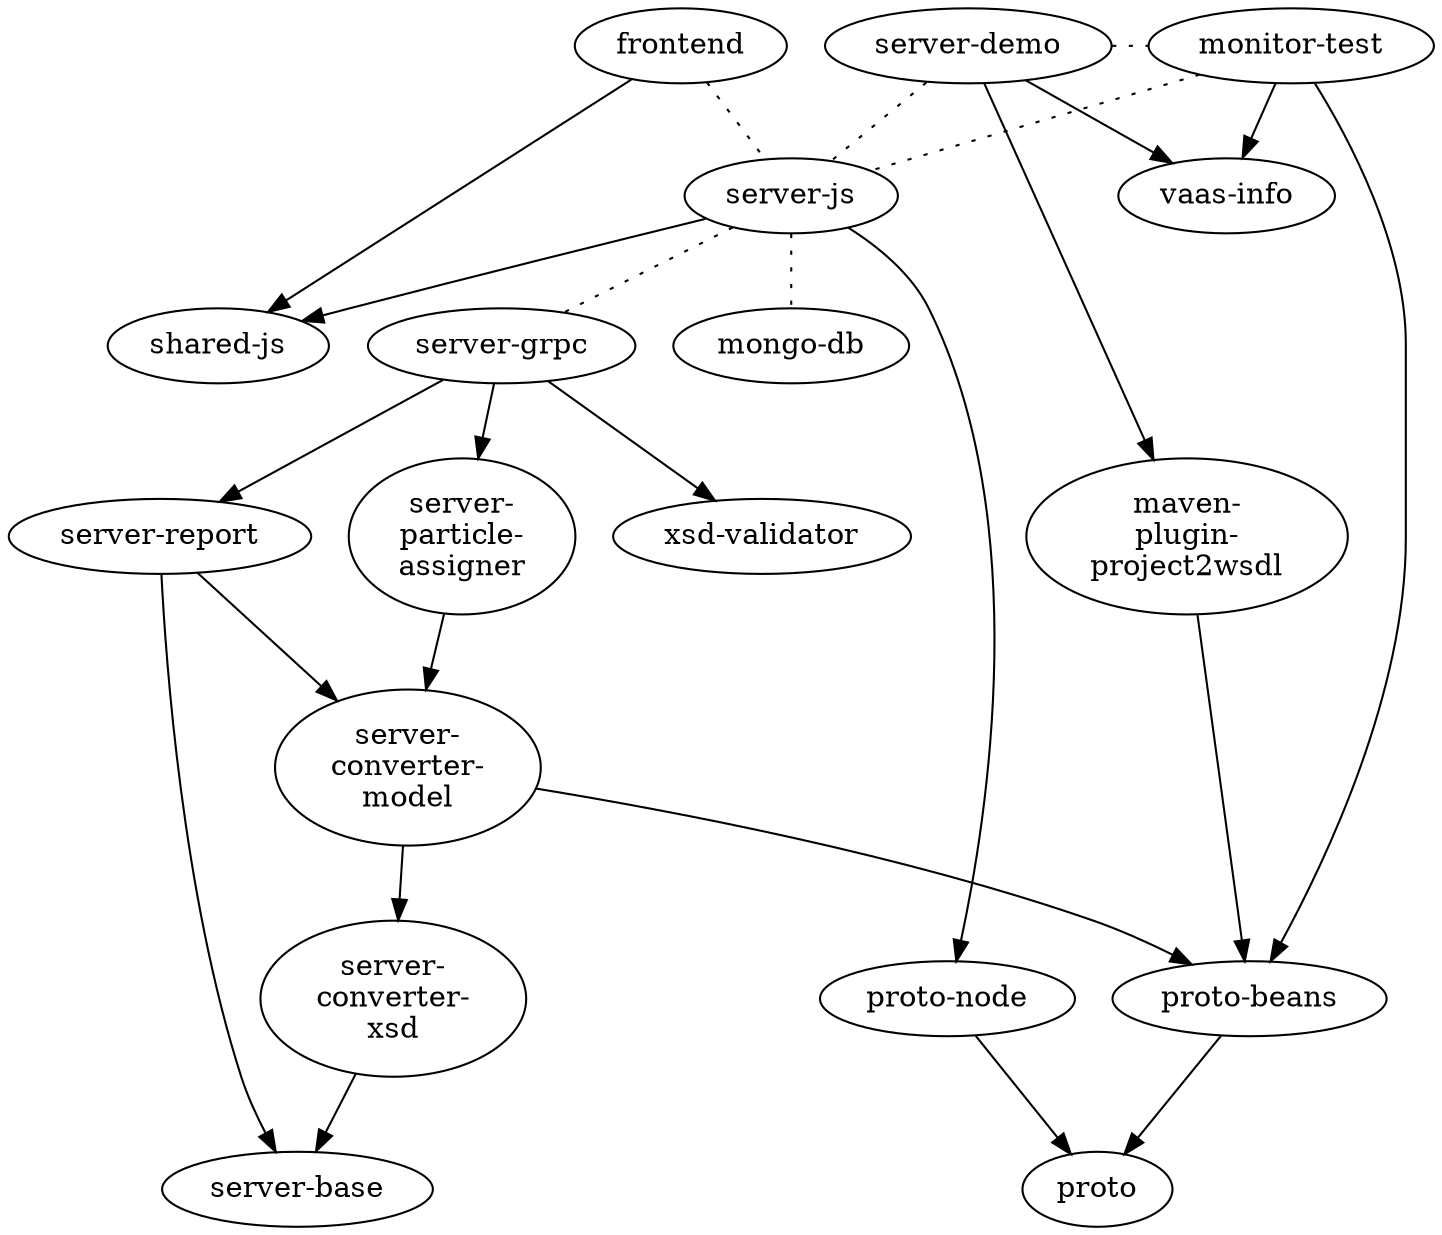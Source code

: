 digraph G {
    frontend [label="frontend"];
    js_backend [label="server-js"];
    shared_js [label="shared-js"];
    grpc_server [label="server-grpc"];
    xsd_validator [label="xsd-validator"];
    report_generator [label="server-report"];
    server_particle_assigner [label="server-\nparticle-\nassigner"];
    proto_beans [label="proto-beans"];
    proto [label="proto"];
    proto_node [label="proto-node"];
    mongo_db [label="mongo-db"];
    maven_plugin [label="maven-\nplugin-\nproject2wsdl"];
    monitor_test [label="monitor-test"];
    server_base [label="server-base"];
    server_converter_model [label="server-\nconverter-\nmodel"];
    server_converter_xsd [label="server-\nconverter-\nxsd"];
    server_demo [label="server-demo"];
    vaas_info [label="vaas-info"];

    subgraph { rank=same; report_generator; xsd_validator; server_particle_assigner; }
    subgraph { rank=same; proto_beans; proto_node; }
    subgraph { rank=same; monitor_test; server_demo; }

    // build dependencies
    frontend -> shared_js;
    js_backend -> shared_js;

    grpc_server -> xsd_validator;
    grpc_server -> server_particle_assigner;
    grpc_server -> report_generator;
    // grpc_server -> proto_beans;
    // grpc_server -> server_base;

    proto_beans -> proto;
    proto_node -> proto;
    js_backend -> proto_node;

    server_demo -> maven_plugin;
    server_demo -> vaas_info;

    monitor_test -> proto_beans;
    monitor_test -> vaas_info;

    maven_plugin -> proto_beans;

    report_generator -> server_base;
    report_generator -> server_converter_model;

    server_converter_model -> server_converter_xsd;
    // server_converter_model -> server_base;
    server_converter_model -> proto_beans;

    server_converter_xsd -> server_base;

    server_particle_assigner -> server_converter_model;

    // functional dependencies
    edge [style="dotted", dir="none"]
    frontend -> js_backend;
    js_backend -> grpc_server;
    js_backend -> mongo_db;
    monitor_test -> js_backend;
    server_demo -> js_backend;
    server_demo -> monitor_test;

}
